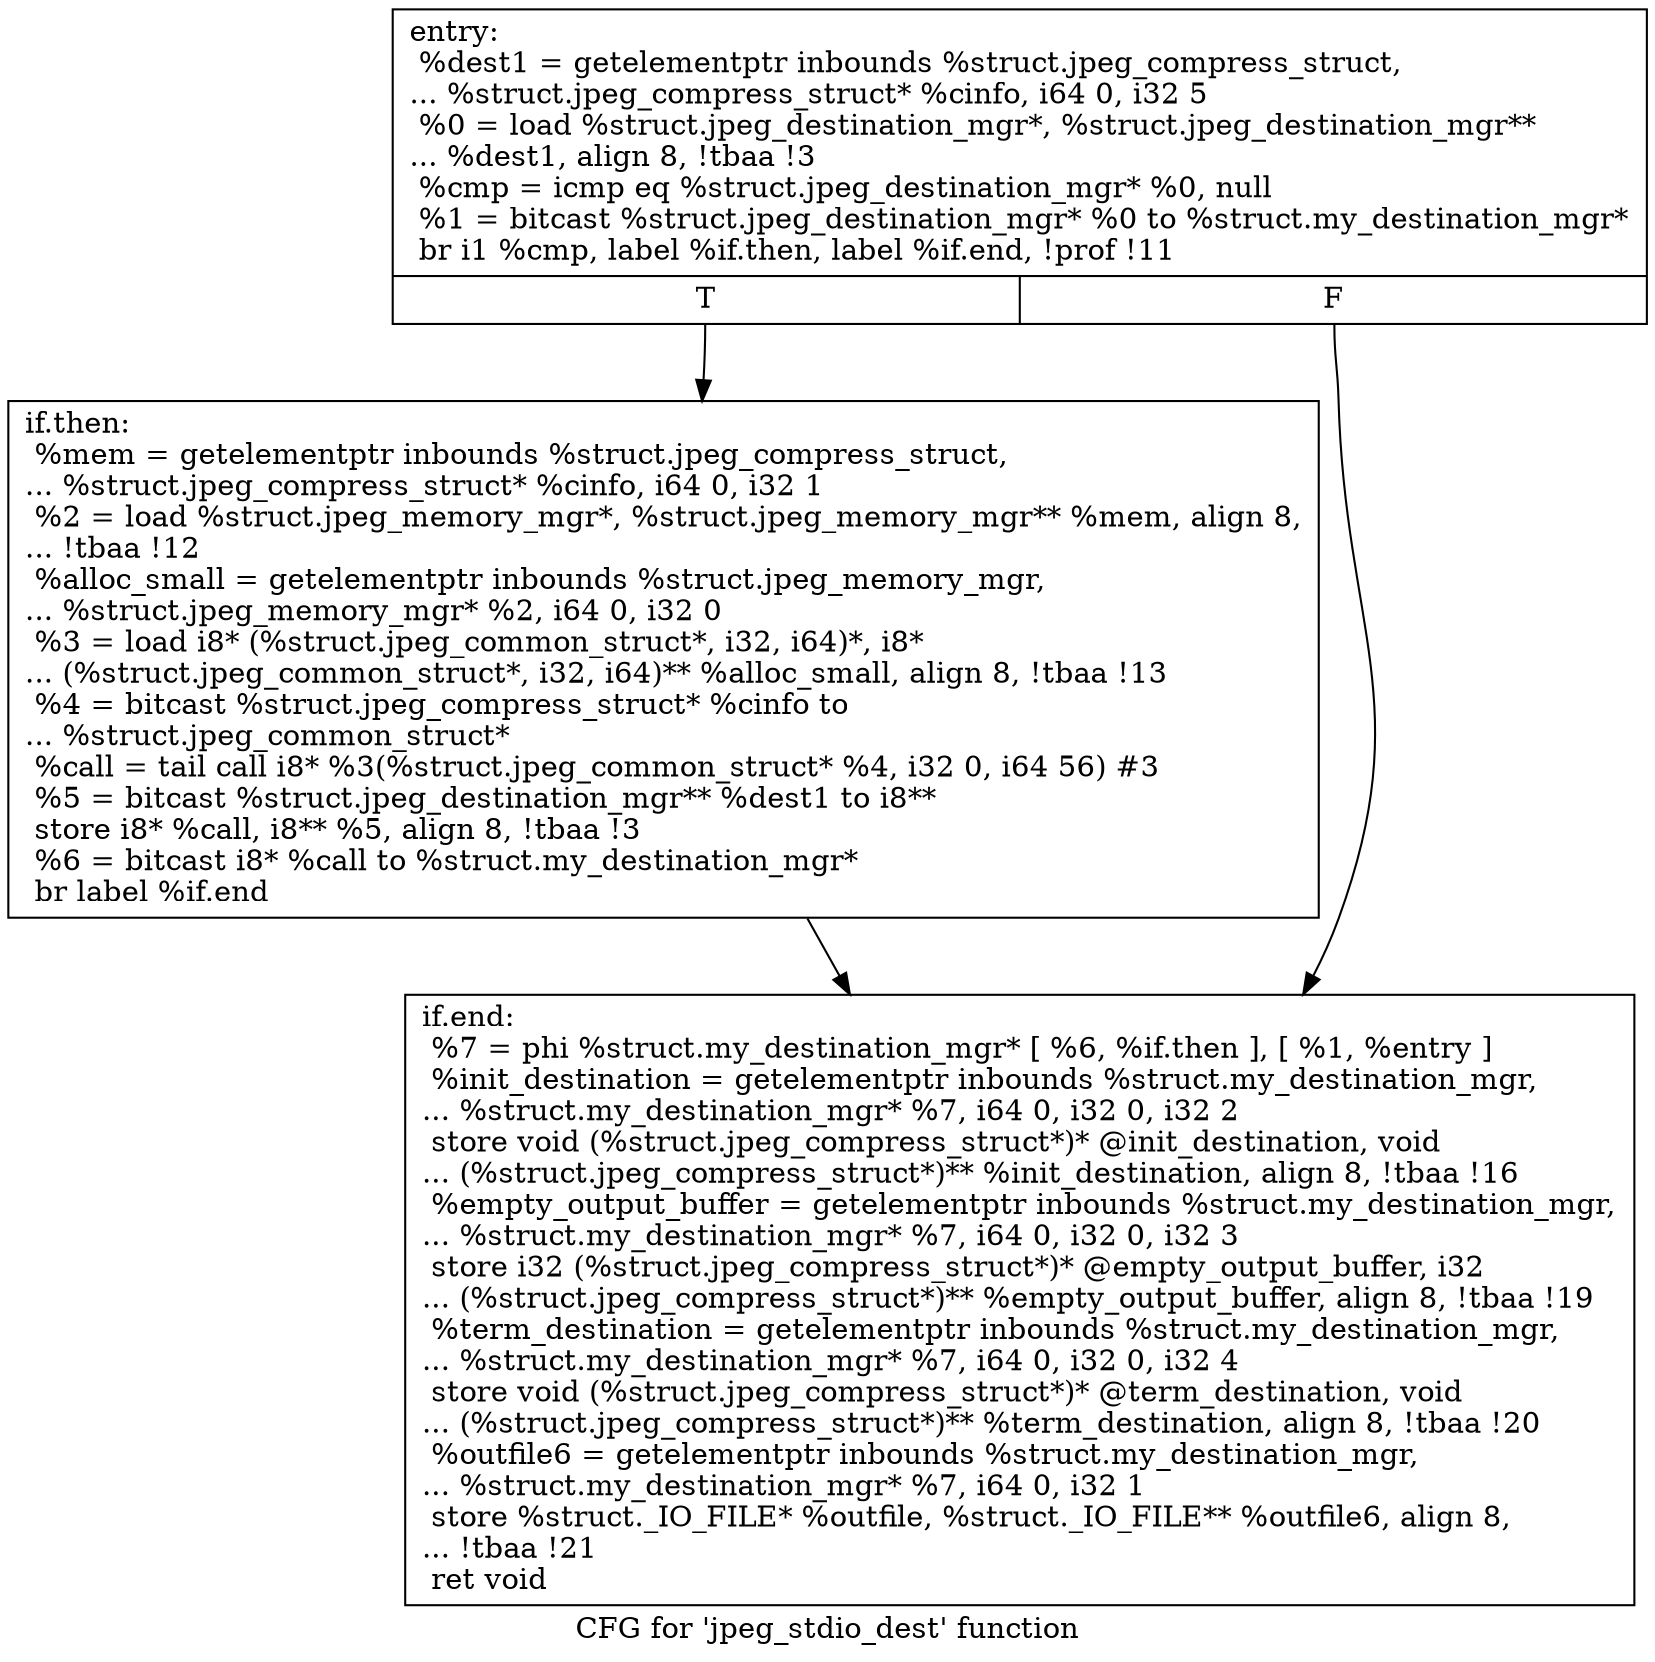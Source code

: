 digraph "CFG for 'jpeg_stdio_dest' function" {
	label="CFG for 'jpeg_stdio_dest' function";

	Node0x58d35d0 [shape=record,label="{entry:\l  %dest1 = getelementptr inbounds %struct.jpeg_compress_struct,\l... %struct.jpeg_compress_struct* %cinfo, i64 0, i32 5\l  %0 = load %struct.jpeg_destination_mgr*, %struct.jpeg_destination_mgr**\l... %dest1, align 8, !tbaa !3\l  %cmp = icmp eq %struct.jpeg_destination_mgr* %0, null\l  %1 = bitcast %struct.jpeg_destination_mgr* %0 to %struct.my_destination_mgr*\l  br i1 %cmp, label %if.then, label %if.end, !prof !11\l|{<s0>T|<s1>F}}"];
	Node0x58d35d0:s0 -> Node0x58d5490;
	Node0x58d35d0:s1 -> Node0x58d5540;
	Node0x58d5490 [shape=record,label="{if.then:                                          \l  %mem = getelementptr inbounds %struct.jpeg_compress_struct,\l... %struct.jpeg_compress_struct* %cinfo, i64 0, i32 1\l  %2 = load %struct.jpeg_memory_mgr*, %struct.jpeg_memory_mgr** %mem, align 8,\l... !tbaa !12\l  %alloc_small = getelementptr inbounds %struct.jpeg_memory_mgr,\l... %struct.jpeg_memory_mgr* %2, i64 0, i32 0\l  %3 = load i8* (%struct.jpeg_common_struct*, i32, i64)*, i8*\l... (%struct.jpeg_common_struct*, i32, i64)** %alloc_small, align 8, !tbaa !13\l  %4 = bitcast %struct.jpeg_compress_struct* %cinfo to\l... %struct.jpeg_common_struct*\l  %call = tail call i8* %3(%struct.jpeg_common_struct* %4, i32 0, i64 56) #3\l  %5 = bitcast %struct.jpeg_destination_mgr** %dest1 to i8**\l  store i8* %call, i8** %5, align 8, !tbaa !3\l  %6 = bitcast i8* %call to %struct.my_destination_mgr*\l  br label %if.end\l}"];
	Node0x58d5490 -> Node0x58d5540;
	Node0x58d5540 [shape=record,label="{if.end:                                           \l  %7 = phi %struct.my_destination_mgr* [ %6, %if.then ], [ %1, %entry ]\l  %init_destination = getelementptr inbounds %struct.my_destination_mgr,\l... %struct.my_destination_mgr* %7, i64 0, i32 0, i32 2\l  store void (%struct.jpeg_compress_struct*)* @init_destination, void\l... (%struct.jpeg_compress_struct*)** %init_destination, align 8, !tbaa !16\l  %empty_output_buffer = getelementptr inbounds %struct.my_destination_mgr,\l... %struct.my_destination_mgr* %7, i64 0, i32 0, i32 3\l  store i32 (%struct.jpeg_compress_struct*)* @empty_output_buffer, i32\l... (%struct.jpeg_compress_struct*)** %empty_output_buffer, align 8, !tbaa !19\l  %term_destination = getelementptr inbounds %struct.my_destination_mgr,\l... %struct.my_destination_mgr* %7, i64 0, i32 0, i32 4\l  store void (%struct.jpeg_compress_struct*)* @term_destination, void\l... (%struct.jpeg_compress_struct*)** %term_destination, align 8, !tbaa !20\l  %outfile6 = getelementptr inbounds %struct.my_destination_mgr,\l... %struct.my_destination_mgr* %7, i64 0, i32 1\l  store %struct._IO_FILE* %outfile, %struct._IO_FILE** %outfile6, align 8,\l... !tbaa !21\l  ret void\l}"];
}
